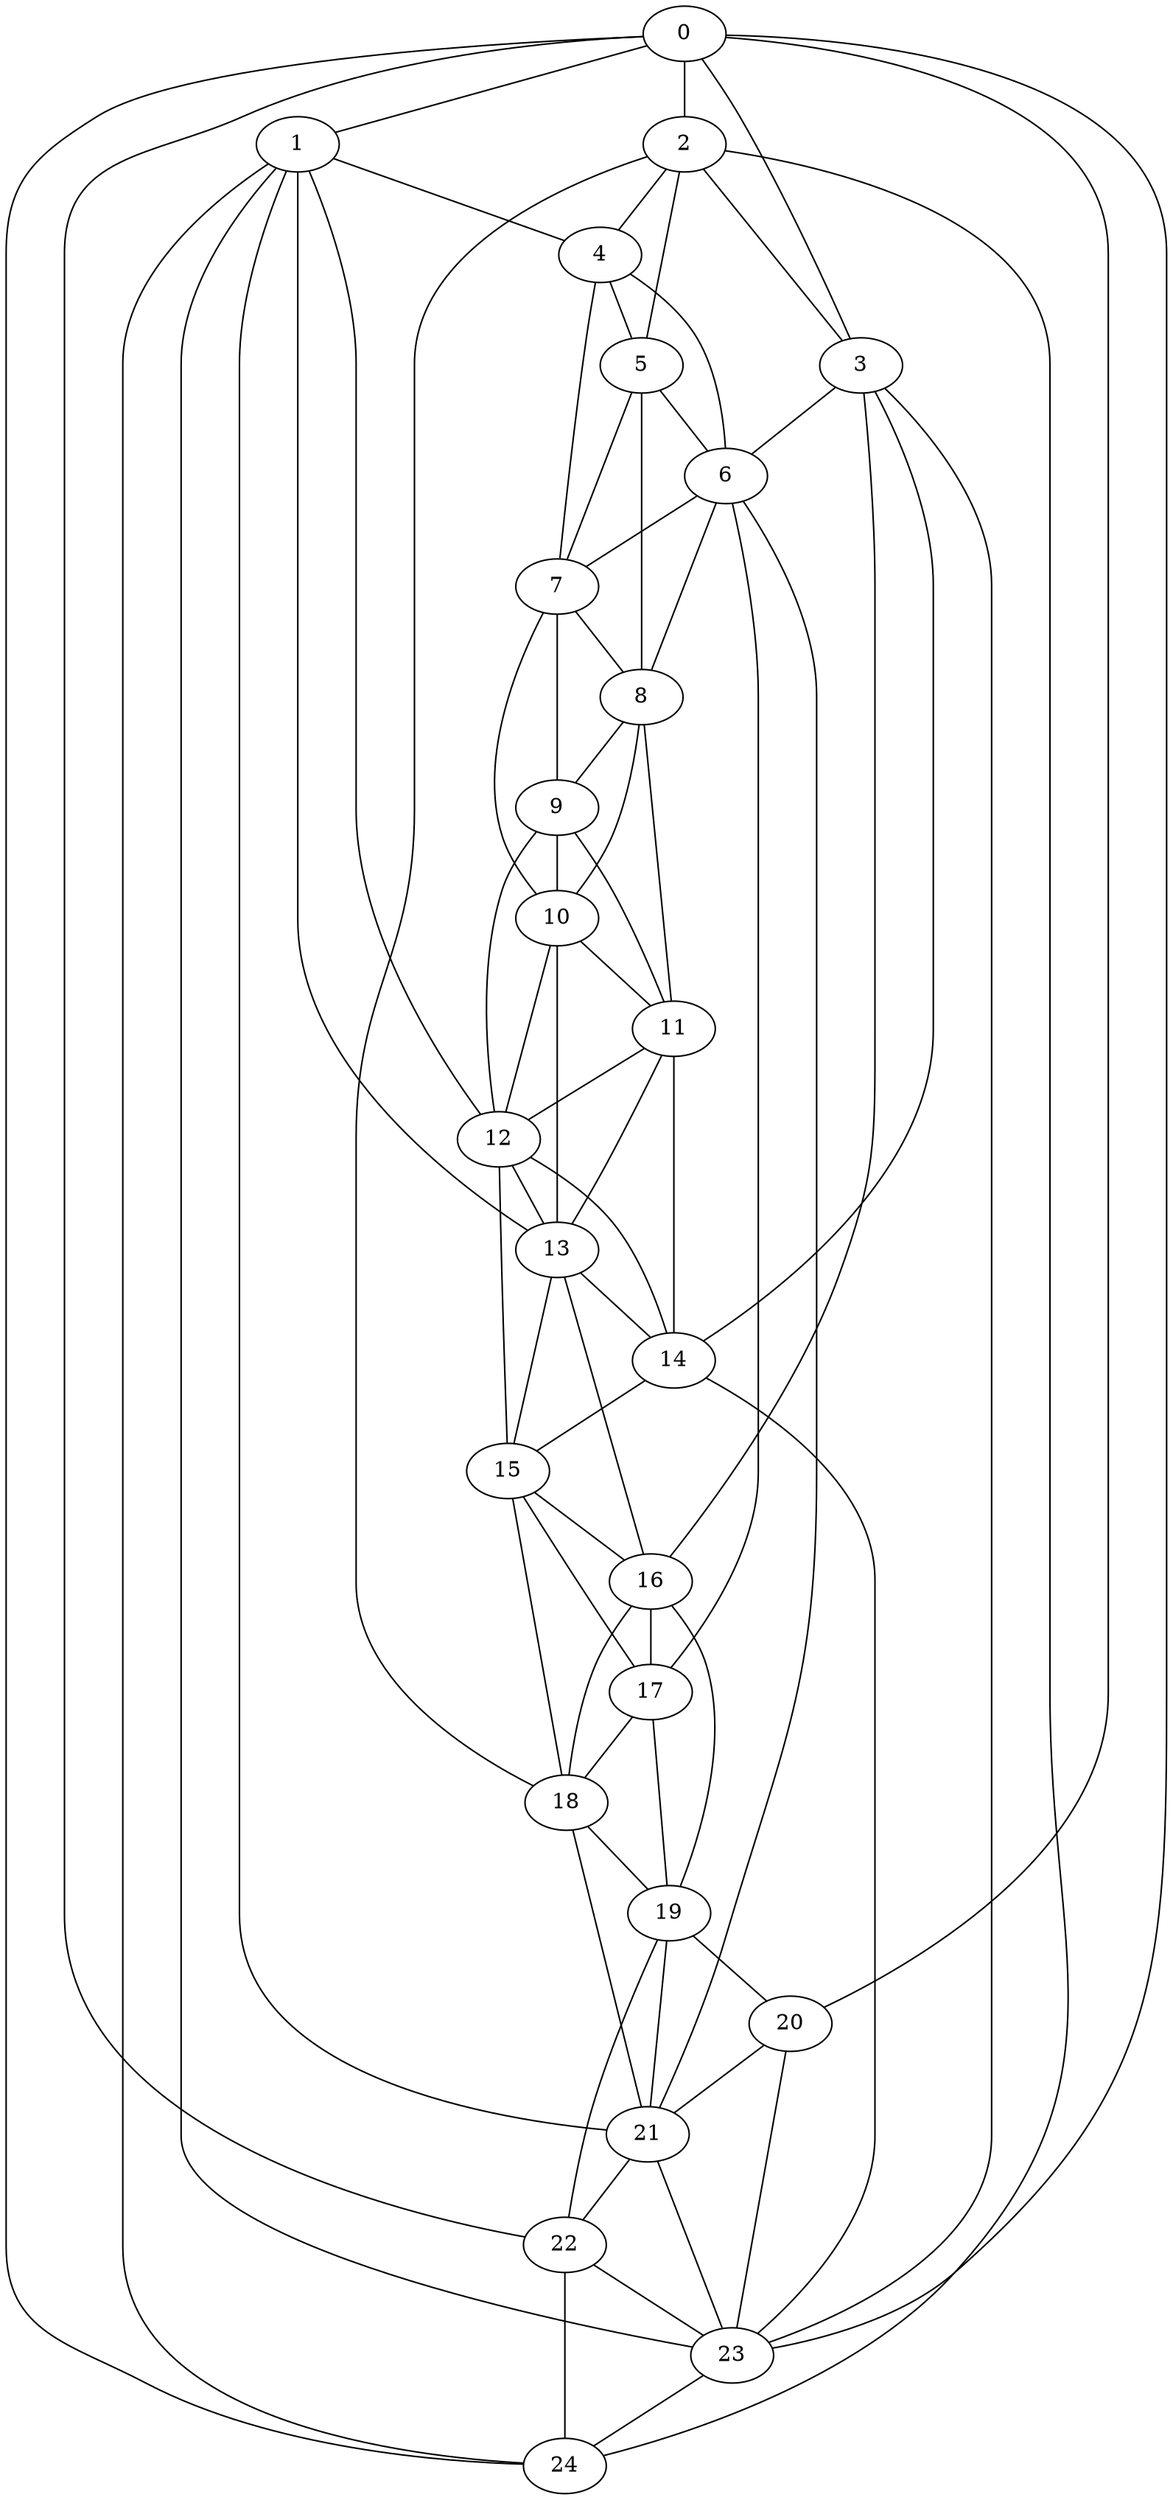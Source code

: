 strict graph "watts_strogatz_graph(25,6,0.1)" {
0;
1;
2;
3;
4;
5;
6;
7;
8;
9;
10;
11;
12;
13;
14;
15;
16;
17;
18;
19;
20;
21;
22;
23;
24;
0 -- 1  [is_available=True, prob="0.607746669305"];
0 -- 2  [is_available=True, prob="0.279434910712"];
0 -- 3  [is_available=True, prob="0.101969907143"];
0 -- 20  [is_available=True, prob="1.0"];
0 -- 22  [is_available=True, prob="0.350745733134"];
0 -- 23  [is_available=True, prob="0.933584483076"];
0 -- 24  [is_available=True, prob="0.449207541702"];
1 -- 4  [is_available=True, prob="0.312337804337"];
1 -- 12  [is_available=True, prob="0.262566003939"];
1 -- 13  [is_available=True, prob="0.54042423158"];
1 -- 21  [is_available=True, prob="0.0773408417134"];
1 -- 23  [is_available=True, prob="0.446689830295"];
1 -- 24  [is_available=True, prob="0.275626746866"];
2 -- 3  [is_available=True, prob="0.611581966409"];
2 -- 4  [is_available=True, prob="0.367479228294"];
2 -- 5  [is_available=True, prob="1.0"];
2 -- 18  [is_available=True, prob="0.560155392943"];
2 -- 24  [is_available=True, prob="0.319213452349"];
3 -- 6  [is_available=True, prob="0.994967947256"];
3 -- 14  [is_available=True, prob="0.91754803717"];
3 -- 16  [is_available=True, prob="0.99678347517"];
3 -- 23  [is_available=True, prob="1.0"];
4 -- 5  [is_available=True, prob="0.774103899806"];
4 -- 6  [is_available=True, prob="0.417174852762"];
4 -- 7  [is_available=True, prob="0.549422046764"];
5 -- 6  [is_available=True, prob="1.0"];
5 -- 7  [is_available=True, prob="1.0"];
5 -- 8  [is_available=True, prob="0.389846752732"];
6 -- 7  [is_available=True, prob="0.982200328484"];
6 -- 8  [is_available=True, prob="0.114367219846"];
6 -- 17  [is_available=True, prob="0.339780914004"];
6 -- 21  [is_available=True, prob="0.952171418125"];
7 -- 8  [is_available=True, prob="0.218723655678"];
7 -- 9  [is_available=True, prob="0.362652176987"];
7 -- 10  [is_available=True, prob="0.0193121710404"];
8 -- 9  [is_available=True, prob="1.0"];
8 -- 10  [is_available=True, prob="0.650858849808"];
8 -- 11  [is_available=True, prob="0.438375687258"];
9 -- 10  [is_available=True, prob="0.384250202114"];
9 -- 11  [is_available=True, prob="0.954990683933"];
9 -- 12  [is_available=True, prob="1.0"];
10 -- 11  [is_available=True, prob="0.0614048620919"];
10 -- 12  [is_available=True, prob="0.156309408432"];
10 -- 13  [is_available=True, prob="0.806939406397"];
11 -- 12  [is_available=True, prob="0.580238424408"];
11 -- 13  [is_available=True, prob="1.0"];
11 -- 14  [is_available=True, prob="1.0"];
12 -- 13  [is_available=True, prob="0.748524217228"];
12 -- 14  [is_available=True, prob="0.845552032668"];
12 -- 15  [is_available=True, prob="0.884668672071"];
13 -- 14  [is_available=True, prob="0.662647335945"];
13 -- 15  [is_available=True, prob="0.982777625701"];
13 -- 16  [is_available=True, prob="0.153587282836"];
14 -- 15  [is_available=True, prob="0.617918314224"];
14 -- 23  [is_available=True, prob="0.0878956187132"];
15 -- 16  [is_available=True, prob="1.0"];
15 -- 17  [is_available=True, prob="0.246101275057"];
15 -- 18  [is_available=True, prob="1.0"];
16 -- 17  [is_available=True, prob="0.55048412931"];
16 -- 18  [is_available=True, prob="0.774814284454"];
16 -- 19  [is_available=True, prob="0.962075502009"];
17 -- 18  [is_available=True, prob="0.420392494427"];
17 -- 19  [is_available=True, prob="0.702836257874"];
18 -- 19  [is_available=True, prob="0.451250573943"];
18 -- 21  [is_available=True, prob="0.714330403511"];
19 -- 20  [is_available=True, prob="0.0957339797494"];
19 -- 21  [is_available=True, prob="1.0"];
19 -- 22  [is_available=True, prob="0.800745159803"];
20 -- 21  [is_available=True, prob="0.749578362927"];
20 -- 23  [is_available=True, prob="0.276831774822"];
21 -- 22  [is_available=True, prob="1.0"];
21 -- 23  [is_available=True, prob="0.222055361773"];
22 -- 23  [is_available=True, prob="0.470459202173"];
22 -- 24  [is_available=True, prob="0.357897930024"];
23 -- 24  [is_available=True, prob="1.0"];
}
